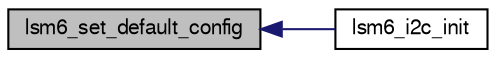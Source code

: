 digraph "lsm6_set_default_config"
{
  edge [fontname="FreeSans",fontsize="10",labelfontname="FreeSans",labelfontsize="10"];
  node [fontname="FreeSans",fontsize="10",shape=record];
  rankdir="LR";
  Node1 [label="lsm6_set_default_config",height=0.2,width=0.4,color="black", fillcolor="grey75", style="filled", fontcolor="black"];
  Node1 -> Node2 [dir="back",color="midnightblue",fontsize="10",style="solid",fontname="FreeSans"];
  Node2 [label="lsm6_i2c_init",height=0.2,width=0.4,color="black", fillcolor="white", style="filled",URL="$lsm6ds33__i2c_8h.html#a81ec32aeec5d229837f6d949284d5465"];
}
